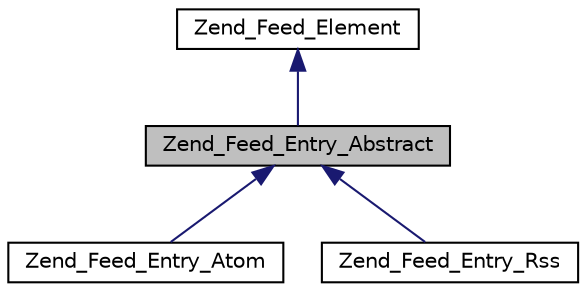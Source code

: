 digraph G
{
  edge [fontname="Helvetica",fontsize="10",labelfontname="Helvetica",labelfontsize="10"];
  node [fontname="Helvetica",fontsize="10",shape=record];
  Node1 [label="Zend_Feed_Entry_Abstract",height=0.2,width=0.4,color="black", fillcolor="grey75", style="filled" fontcolor="black"];
  Node2 -> Node1 [dir="back",color="midnightblue",fontsize="10",style="solid",fontname="Helvetica"];
  Node2 [label="Zend_Feed_Element",height=0.2,width=0.4,color="black", fillcolor="white", style="filled",URL="$class_zend___feed___element.html"];
  Node1 -> Node3 [dir="back",color="midnightblue",fontsize="10",style="solid",fontname="Helvetica"];
  Node3 [label="Zend_Feed_Entry_Atom",height=0.2,width=0.4,color="black", fillcolor="white", style="filled",URL="$class_zend___feed___entry___atom.html"];
  Node1 -> Node4 [dir="back",color="midnightblue",fontsize="10",style="solid",fontname="Helvetica"];
  Node4 [label="Zend_Feed_Entry_Rss",height=0.2,width=0.4,color="black", fillcolor="white", style="filled",URL="$class_zend___feed___entry___rss.html"];
}
